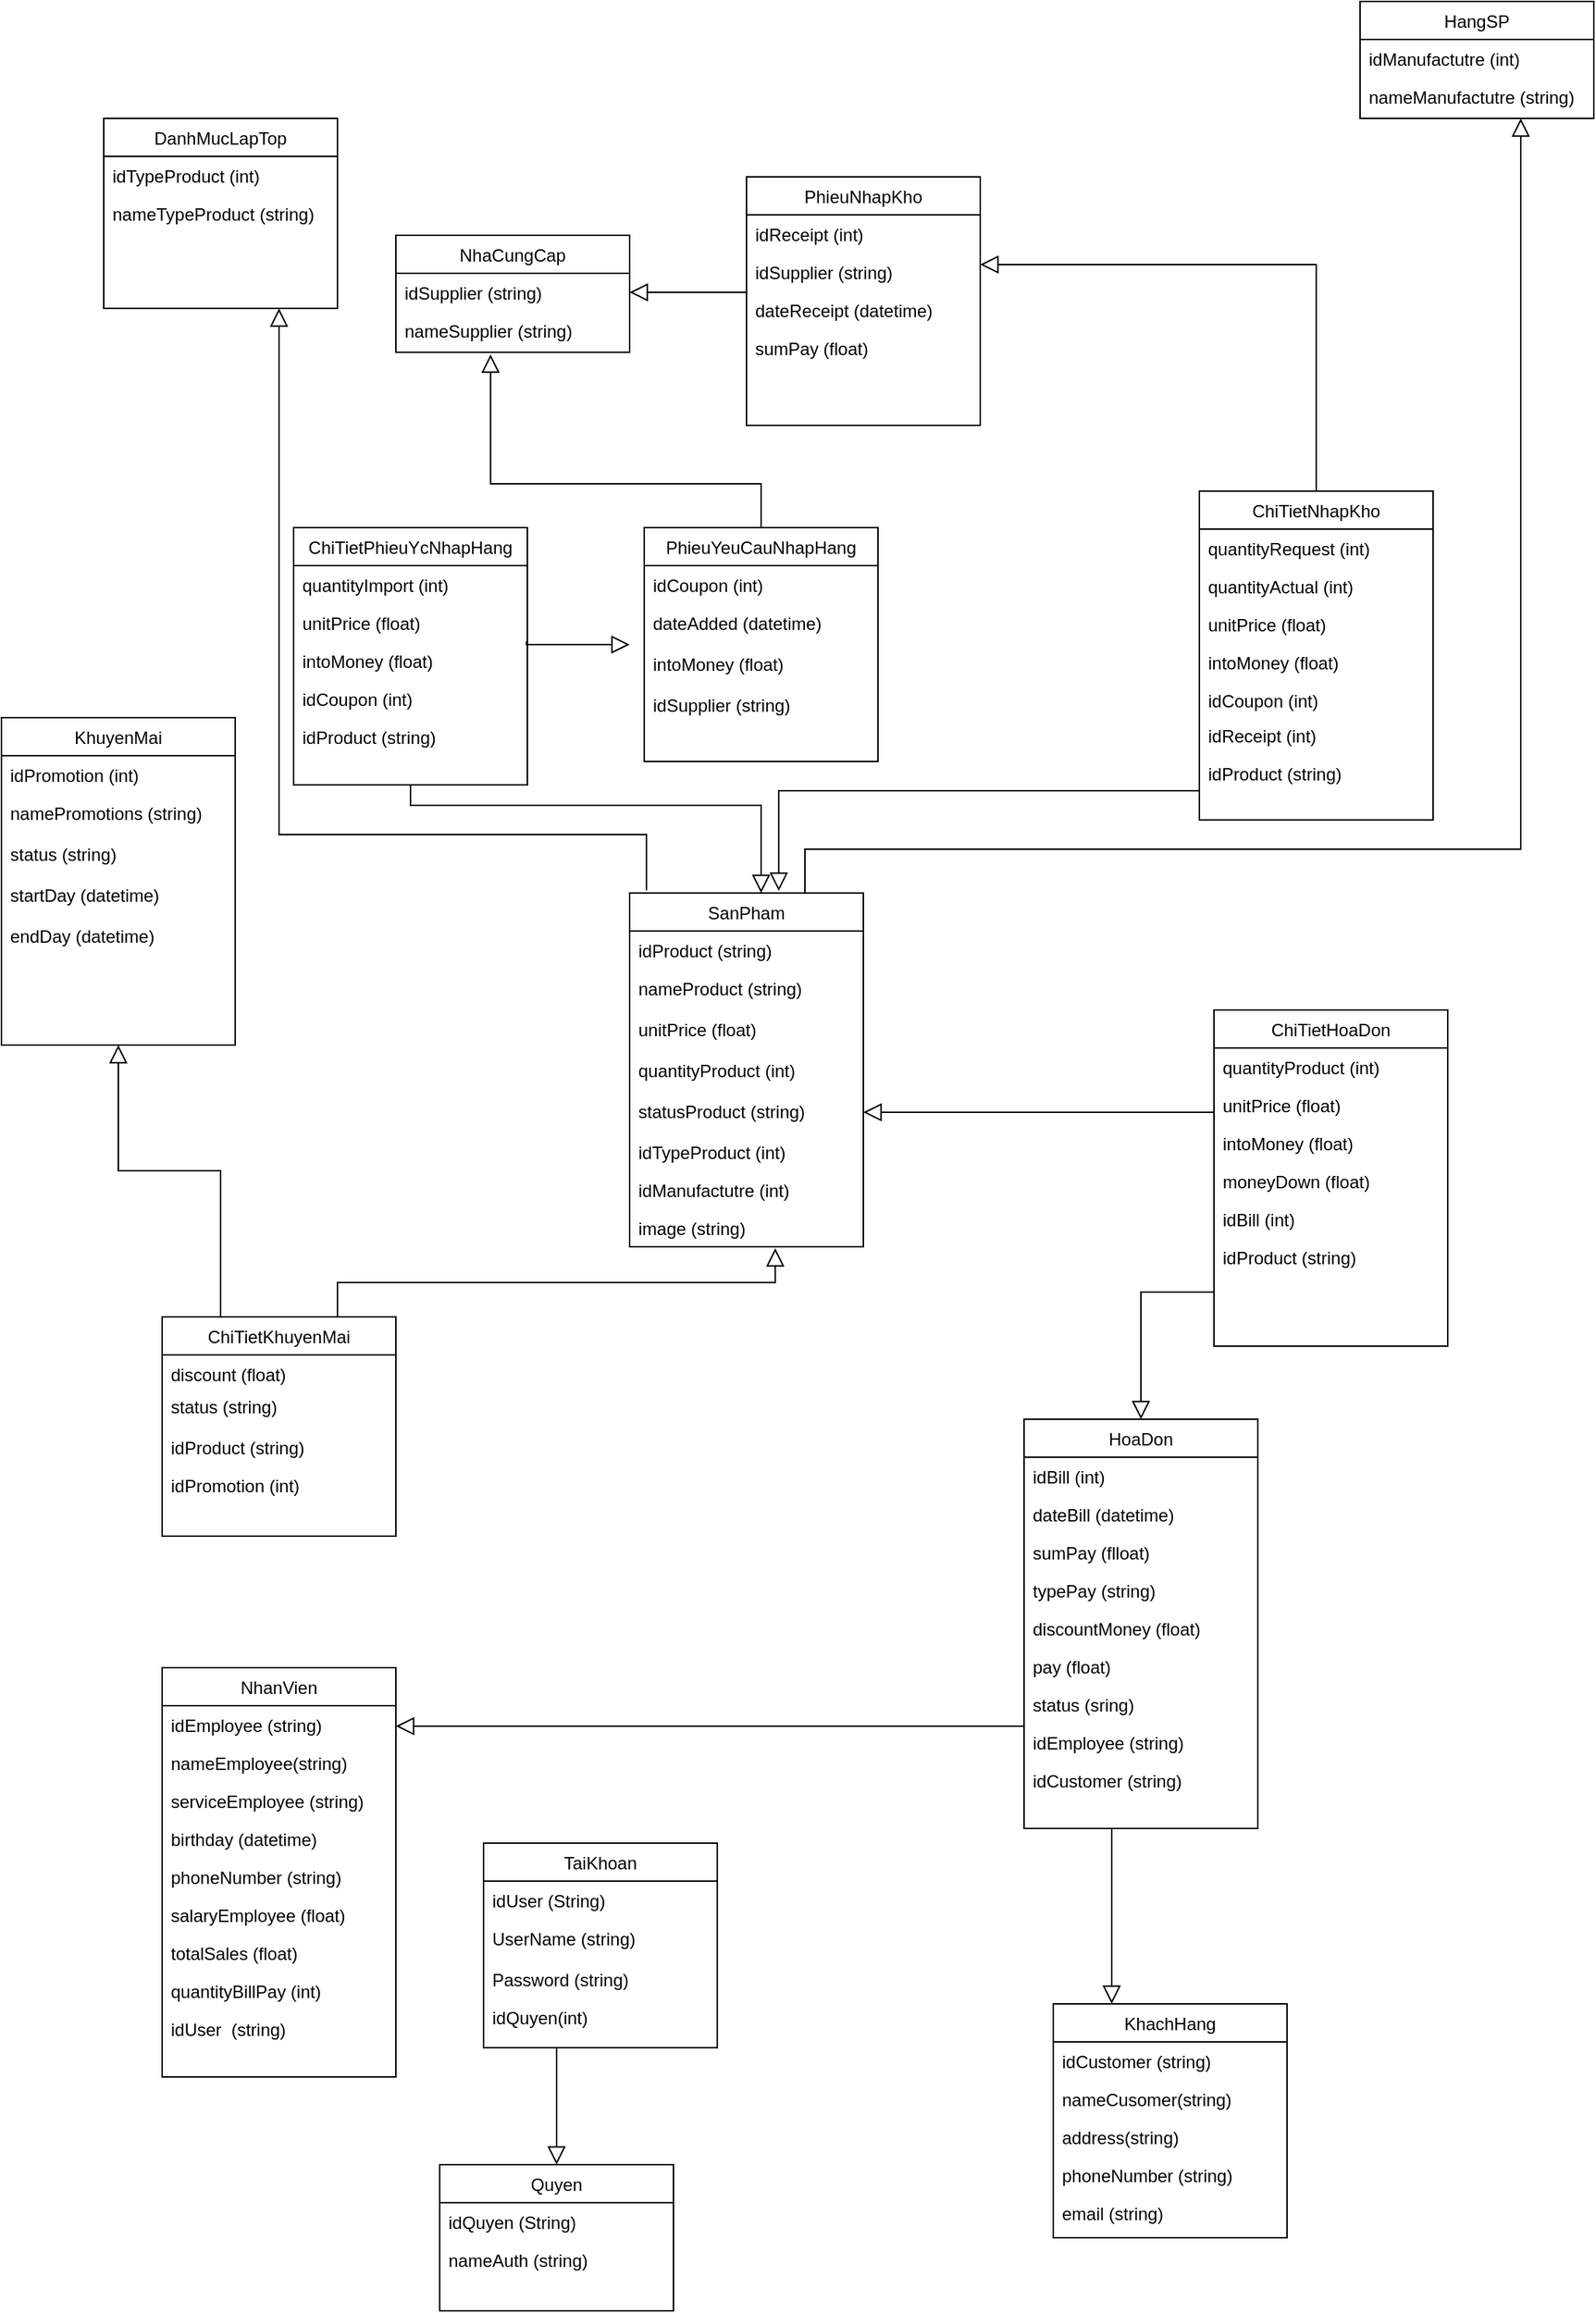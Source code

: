 <mxfile version="20.3.0" type="device"><diagram id="C5RBs43oDa-KdzZeNtuy" name="Page-1"><mxGraphModel dx="3358" dy="919" grid="1" gridSize="10" guides="1" tooltips="1" connect="1" arrows="1" fold="1" page="1" pageScale="1" pageWidth="827" pageHeight="1169" math="0" shadow="0"><root><mxCell id="WIyWlLk6GJQsqaUBKTNV-0"/><mxCell id="WIyWlLk6GJQsqaUBKTNV-1" parent="WIyWlLk6GJQsqaUBKTNV-0"/><mxCell id="zkfFHV4jXpPFQw0GAbJ--6" value="SanPham" style="swimlane;fontStyle=0;align=center;verticalAlign=top;childLayout=stackLayout;horizontal=1;startSize=26;horizontalStack=0;resizeParent=1;resizeLast=0;collapsible=1;marginBottom=0;rounded=0;shadow=0;strokeWidth=1;fillColor=default;gradientColor=none;" parent="WIyWlLk6GJQsqaUBKTNV-1" vertex="1"><mxGeometry x="-610" y="670" width="160" height="242" as="geometry"><mxRectangle x="130" y="380" width="160" height="26" as="alternateBounds"/></mxGeometry></mxCell><mxCell id="zkfFHV4jXpPFQw0GAbJ--7" value="idProduct (string)" style="text;align=left;verticalAlign=top;spacingLeft=4;spacingRight=4;overflow=hidden;rotatable=0;points=[[0,0.5],[1,0.5]];portConstraint=eastwest;" parent="zkfFHV4jXpPFQw0GAbJ--6" vertex="1"><mxGeometry y="26" width="160" height="26" as="geometry"/></mxCell><mxCell id="vkWS7IlajrXsJ3SvAmVi-25" value="nameProduct (string)" style="text;align=left;verticalAlign=top;spacingLeft=4;spacingRight=4;overflow=hidden;rotatable=0;points=[[0,0.5],[1,0.5]];portConstraint=eastwest;rounded=0;shadow=0;html=0;" parent="zkfFHV4jXpPFQw0GAbJ--6" vertex="1"><mxGeometry y="52" width="160" height="28" as="geometry"/></mxCell><mxCell id="vkWS7IlajrXsJ3SvAmVi-24" value="unitPrice (float)" style="text;align=left;verticalAlign=top;spacingLeft=4;spacingRight=4;overflow=hidden;rotatable=0;points=[[0,0.5],[1,0.5]];portConstraint=eastwest;rounded=0;shadow=0;html=0;" parent="zkfFHV4jXpPFQw0GAbJ--6" vertex="1"><mxGeometry y="80" width="160" height="28" as="geometry"/></mxCell><mxCell id="vkWS7IlajrXsJ3SvAmVi-23" value="quantityProduct (int)" style="text;align=left;verticalAlign=top;spacingLeft=4;spacingRight=4;overflow=hidden;rotatable=0;points=[[0,0.5],[1,0.5]];portConstraint=eastwest;rounded=0;shadow=0;html=0;" parent="zkfFHV4jXpPFQw0GAbJ--6" vertex="1"><mxGeometry y="108" width="160" height="28" as="geometry"/></mxCell><mxCell id="zkfFHV4jXpPFQw0GAbJ--8" value="statusProduct (string)" style="text;align=left;verticalAlign=top;spacingLeft=4;spacingRight=4;overflow=hidden;rotatable=0;points=[[0,0.5],[1,0.5]];portConstraint=eastwest;rounded=0;shadow=0;html=0;" parent="zkfFHV4jXpPFQw0GAbJ--6" vertex="1"><mxGeometry y="136" width="160" height="28" as="geometry"/></mxCell><mxCell id="zkfFHV4jXpPFQw0GAbJ--10" value="idTypeProduct (int)" style="text;align=left;verticalAlign=top;spacingLeft=4;spacingRight=4;overflow=hidden;rotatable=0;points=[[0,0.5],[1,0.5]];portConstraint=eastwest;fontStyle=0;strokeColor=none;" parent="zkfFHV4jXpPFQw0GAbJ--6" vertex="1"><mxGeometry y="164" width="160" height="26" as="geometry"/></mxCell><mxCell id="8kCmMWMimNeXTi2cJL3r-1" value="idManufactutre (int)" style="text;align=left;verticalAlign=top;spacingLeft=4;spacingRight=4;overflow=hidden;rotatable=0;points=[[0,0.5],[1,0.5]];portConstraint=eastwest;fontStyle=0;strokeColor=none;labelBackgroundColor=none;" parent="zkfFHV4jXpPFQw0GAbJ--6" vertex="1"><mxGeometry y="190" width="160" height="26" as="geometry"/></mxCell><mxCell id="sCvhEAQGCelgddxbtQT1-2" value="image (string)" style="text;align=left;verticalAlign=top;spacingLeft=4;spacingRight=4;overflow=hidden;rotatable=0;points=[[0,0.5],[1,0.5]];portConstraint=eastwest;fontStyle=0;strokeColor=none;labelBackgroundColor=none;" parent="zkfFHV4jXpPFQw0GAbJ--6" vertex="1"><mxGeometry y="216" width="160" height="26" as="geometry"/></mxCell><mxCell id="vkWS7IlajrXsJ3SvAmVi-14" value="ChiTietHoaDon" style="swimlane;fontStyle=0;align=center;verticalAlign=top;childLayout=stackLayout;horizontal=1;startSize=26;horizontalStack=0;resizeParent=1;resizeLast=0;collapsible=1;marginBottom=0;rounded=0;shadow=0;strokeWidth=1;fillColor=default;gradientColor=none;" parent="WIyWlLk6GJQsqaUBKTNV-1" vertex="1"><mxGeometry x="-210" y="750" width="160" height="230" as="geometry"><mxRectangle x="130" y="380" width="160" height="26" as="alternateBounds"/></mxGeometry></mxCell><mxCell id="vkWS7IlajrXsJ3SvAmVi-21" value="quantityProduct (int)" style="text;align=left;verticalAlign=top;spacingLeft=4;spacingRight=4;overflow=hidden;rotatable=0;points=[[0,0.5],[1,0.5]];portConstraint=eastwest;labelBackgroundColor=none;" parent="vkWS7IlajrXsJ3SvAmVi-14" vertex="1"><mxGeometry y="26" width="160" height="26" as="geometry"/></mxCell><mxCell id="vkWS7IlajrXsJ3SvAmVi-22" value="unitPrice (float)" style="text;align=left;verticalAlign=top;spacingLeft=4;spacingRight=4;overflow=hidden;rotatable=0;points=[[0,0.5],[1,0.5]];portConstraint=eastwest;" parent="vkWS7IlajrXsJ3SvAmVi-14" vertex="1"><mxGeometry y="52" width="160" height="26" as="geometry"/></mxCell><mxCell id="vkWS7IlajrXsJ3SvAmVi-20" value="intoMoney (float)" style="text;align=left;verticalAlign=top;spacingLeft=4;spacingRight=4;overflow=hidden;rotatable=0;points=[[0,0.5],[1,0.5]];portConstraint=eastwest;" parent="vkWS7IlajrXsJ3SvAmVi-14" vertex="1"><mxGeometry y="78" width="160" height="26" as="geometry"/></mxCell><mxCell id="vkWS7IlajrXsJ3SvAmVi-15" value="moneyDown (float)" style="text;align=left;verticalAlign=top;spacingLeft=4;spacingRight=4;overflow=hidden;rotatable=0;points=[[0,0.5],[1,0.5]];portConstraint=eastwest;" parent="vkWS7IlajrXsJ3SvAmVi-14" vertex="1"><mxGeometry y="104" width="160" height="26" as="geometry"/></mxCell><mxCell id="vkWS7IlajrXsJ3SvAmVi-18" value="idBill (int)" style="text;align=left;verticalAlign=top;spacingLeft=4;spacingRight=4;overflow=hidden;rotatable=0;points=[[0,0.5],[1,0.5]];portConstraint=eastwest;fontStyle=0" parent="vkWS7IlajrXsJ3SvAmVi-14" vertex="1"><mxGeometry y="130" width="160" height="26" as="geometry"/></mxCell><mxCell id="vkWS7IlajrXsJ3SvAmVi-50" value="idProduct (string)" style="text;align=left;verticalAlign=top;spacingLeft=4;spacingRight=4;overflow=hidden;rotatable=0;points=[[0,0.5],[1,0.5]];portConstraint=eastwest;" parent="vkWS7IlajrXsJ3SvAmVi-14" vertex="1"><mxGeometry y="156" width="160" height="26" as="geometry"/></mxCell><mxCell id="vkWS7IlajrXsJ3SvAmVi-26" value="DanhMucLapTop" style="swimlane;fontStyle=0;align=center;verticalAlign=top;childLayout=stackLayout;horizontal=1;startSize=26;horizontalStack=0;resizeParent=1;resizeLast=0;collapsible=1;marginBottom=0;rounded=0;shadow=0;strokeWidth=1;fillColor=default;gradientColor=none;" parent="WIyWlLk6GJQsqaUBKTNV-1" vertex="1"><mxGeometry x="-970" y="140" width="160" height="130" as="geometry"><mxRectangle x="130" y="380" width="160" height="26" as="alternateBounds"/></mxGeometry></mxCell><mxCell id="vkWS7IlajrXsJ3SvAmVi-27" value="idTypeProduct (int)" style="text;align=left;verticalAlign=top;spacingLeft=4;spacingRight=4;overflow=hidden;rotatable=0;points=[[0,0.5],[1,0.5]];portConstraint=eastwest;" parent="vkWS7IlajrXsJ3SvAmVi-26" vertex="1"><mxGeometry y="26" width="160" height="26" as="geometry"/></mxCell><mxCell id="vkWS7IlajrXsJ3SvAmVi-28" value="nameTypeProduct (string)" style="text;align=left;verticalAlign=top;spacingLeft=4;spacingRight=4;overflow=hidden;rotatable=0;points=[[0,0.5],[1,0.5]];portConstraint=eastwest;rounded=0;shadow=0;html=0;" parent="vkWS7IlajrXsJ3SvAmVi-26" vertex="1"><mxGeometry y="52" width="160" height="28" as="geometry"/></mxCell><mxCell id="vkWS7IlajrXsJ3SvAmVi-37" value="" style="endArrow=block;endSize=10;endFill=0;shadow=0;strokeWidth=1;rounded=0;edgeStyle=elbowEdgeStyle;elbow=vertical;exitX=0.072;exitY=-0.008;exitDx=0;exitDy=0;entryX=0.75;entryY=1;entryDx=0;entryDy=0;exitPerimeter=0;" parent="WIyWlLk6GJQsqaUBKTNV-1" source="zkfFHV4jXpPFQw0GAbJ--6" target="vkWS7IlajrXsJ3SvAmVi-26" edge="1"><mxGeometry width="160" relative="1" as="geometry"><mxPoint x="300" y="595" as="sourcePoint"/><mxPoint x="150" y="700" as="targetPoint"/><Array as="points"><mxPoint x="-600" y="630"/><mxPoint x="-670" y="620"/><mxPoint x="-130" y="540"/><mxPoint x="10" y="540"/><mxPoint x="160" y="660"/><mxPoint x="80" y="660"/><mxPoint x="90" y="720"/></Array></mxGeometry></mxCell><mxCell id="vkWS7IlajrXsJ3SvAmVi-55" value="HoaDon" style="swimlane;fontStyle=0;align=center;verticalAlign=top;childLayout=stackLayout;horizontal=1;startSize=26;horizontalStack=0;resizeParent=1;resizeLast=0;collapsible=1;marginBottom=0;rounded=0;shadow=0;strokeWidth=1;fillColor=default;gradientColor=none;" parent="WIyWlLk6GJQsqaUBKTNV-1" vertex="1"><mxGeometry x="-340" y="1030" width="160" height="280" as="geometry"><mxRectangle x="130" y="380" width="160" height="26" as="alternateBounds"/></mxGeometry></mxCell><mxCell id="vkWS7IlajrXsJ3SvAmVi-56" value="idBill (int)" style="text;align=left;verticalAlign=top;spacingLeft=4;spacingRight=4;overflow=hidden;rotatable=0;points=[[0,0.5],[1,0.5]];portConstraint=eastwest;" parent="vkWS7IlajrXsJ3SvAmVi-55" vertex="1"><mxGeometry y="26" width="160" height="26" as="geometry"/></mxCell><mxCell id="vkWS7IlajrXsJ3SvAmVi-57" value="dateBill (datetime)" style="text;align=left;verticalAlign=top;spacingLeft=4;spacingRight=4;overflow=hidden;rotatable=0;points=[[0,0.5],[1,0.5]];portConstraint=eastwest;" parent="vkWS7IlajrXsJ3SvAmVi-55" vertex="1"><mxGeometry y="52" width="160" height="26" as="geometry"/></mxCell><mxCell id="vkWS7IlajrXsJ3SvAmVi-58" value="sumPay (flloat)" style="text;align=left;verticalAlign=top;spacingLeft=4;spacingRight=4;overflow=hidden;rotatable=0;points=[[0,0.5],[1,0.5]];portConstraint=eastwest;" parent="vkWS7IlajrXsJ3SvAmVi-55" vertex="1"><mxGeometry y="78" width="160" height="26" as="geometry"/></mxCell><mxCell id="vkWS7IlajrXsJ3SvAmVi-65" value="typePay (string)" style="text;align=left;verticalAlign=top;spacingLeft=4;spacingRight=4;overflow=hidden;rotatable=0;points=[[0,0.5],[1,0.5]];portConstraint=eastwest;" parent="vkWS7IlajrXsJ3SvAmVi-55" vertex="1"><mxGeometry y="104" width="160" height="26" as="geometry"/></mxCell><mxCell id="vkWS7IlajrXsJ3SvAmVi-64" value="discountMoney (float)" style="text;align=left;verticalAlign=top;spacingLeft=4;spacingRight=4;overflow=hidden;rotatable=0;points=[[0,0.5],[1,0.5]];portConstraint=eastwest;" parent="vkWS7IlajrXsJ3SvAmVi-55" vertex="1"><mxGeometry y="130" width="160" height="26" as="geometry"/></mxCell><mxCell id="vkWS7IlajrXsJ3SvAmVi-66" value="pay (float)&#10;" style="text;align=left;verticalAlign=top;spacingLeft=4;spacingRight=4;overflow=hidden;rotatable=0;points=[[0,0.5],[1,0.5]];portConstraint=eastwest;" parent="vkWS7IlajrXsJ3SvAmVi-55" vertex="1"><mxGeometry y="156" width="160" height="26" as="geometry"/></mxCell><mxCell id="vkWS7IlajrXsJ3SvAmVi-59" value="status (sring)" style="text;align=left;verticalAlign=top;spacingLeft=4;spacingRight=4;overflow=hidden;rotatable=0;points=[[0,0.5],[1,0.5]];portConstraint=eastwest;" parent="vkWS7IlajrXsJ3SvAmVi-55" vertex="1"><mxGeometry y="182" width="160" height="26" as="geometry"/></mxCell><mxCell id="vkWS7IlajrXsJ3SvAmVi-61" value="idEmployee (string)" style="text;align=left;verticalAlign=top;spacingLeft=4;spacingRight=4;overflow=hidden;rotatable=0;points=[[0,0.5],[1,0.5]];portConstraint=eastwest;fontStyle=0" parent="vkWS7IlajrXsJ3SvAmVi-55" vertex="1"><mxGeometry y="208" width="160" height="26" as="geometry"/></mxCell><mxCell id="vkWS7IlajrXsJ3SvAmVi-62" value="idCustomer (string)" style="text;align=left;verticalAlign=top;spacingLeft=4;spacingRight=4;overflow=hidden;rotatable=0;points=[[0,0.5],[1,0.5]];portConstraint=eastwest;" parent="vkWS7IlajrXsJ3SvAmVi-55" vertex="1"><mxGeometry y="234" width="160" height="26" as="geometry"/></mxCell><mxCell id="vkWS7IlajrXsJ3SvAmVi-69" value="KhachHang" style="swimlane;fontStyle=0;align=center;verticalAlign=top;childLayout=stackLayout;horizontal=1;startSize=26;horizontalStack=0;resizeParent=1;resizeLast=0;collapsible=1;marginBottom=0;rounded=0;shadow=0;strokeWidth=1;fillColor=default;gradientColor=none;" parent="WIyWlLk6GJQsqaUBKTNV-1" vertex="1"><mxGeometry x="-320" y="1430" width="160" height="160" as="geometry"><mxRectangle x="130" y="380" width="160" height="26" as="alternateBounds"/></mxGeometry></mxCell><mxCell id="vkWS7IlajrXsJ3SvAmVi-70" value="idCustomer (string)" style="text;align=left;verticalAlign=top;spacingLeft=4;spacingRight=4;overflow=hidden;rotatable=0;points=[[0,0.5],[1,0.5]];portConstraint=eastwest;" parent="vkWS7IlajrXsJ3SvAmVi-69" vertex="1"><mxGeometry y="26" width="160" height="26" as="geometry"/></mxCell><mxCell id="vkWS7IlajrXsJ3SvAmVi-71" value="nameCusomer(string)" style="text;align=left;verticalAlign=top;spacingLeft=4;spacingRight=4;overflow=hidden;rotatable=0;points=[[0,0.5],[1,0.5]];portConstraint=eastwest;" parent="vkWS7IlajrXsJ3SvAmVi-69" vertex="1"><mxGeometry y="52" width="160" height="26" as="geometry"/></mxCell><mxCell id="vkWS7IlajrXsJ3SvAmVi-72" value="address(string)" style="text;align=left;verticalAlign=top;spacingLeft=4;spacingRight=4;overflow=hidden;rotatable=0;points=[[0,0.5],[1,0.5]];portConstraint=eastwest;" parent="vkWS7IlajrXsJ3SvAmVi-69" vertex="1"><mxGeometry y="78" width="160" height="26" as="geometry"/></mxCell><mxCell id="vkWS7IlajrXsJ3SvAmVi-73" value="phoneNumber (string)" style="text;align=left;verticalAlign=top;spacingLeft=4;spacingRight=4;overflow=hidden;rotatable=0;points=[[0,0.5],[1,0.5]];portConstraint=eastwest;" parent="vkWS7IlajrXsJ3SvAmVi-69" vertex="1"><mxGeometry y="104" width="160" height="26" as="geometry"/></mxCell><mxCell id="vkWS7IlajrXsJ3SvAmVi-74" value="email (string)" style="text;align=left;verticalAlign=top;spacingLeft=4;spacingRight=4;overflow=hidden;rotatable=0;points=[[0,0.5],[1,0.5]];portConstraint=eastwest;" parent="vkWS7IlajrXsJ3SvAmVi-69" vertex="1"><mxGeometry y="130" width="160" height="26" as="geometry"/></mxCell><mxCell id="vkWS7IlajrXsJ3SvAmVi-80" value="" style="endArrow=block;endSize=10;endFill=0;shadow=0;strokeWidth=1;rounded=0;edgeStyle=elbowEdgeStyle;elbow=vertical;exitX=0.75;exitY=1;exitDx=0;exitDy=0;entryX=0.25;entryY=0;entryDx=0;entryDy=0;" parent="WIyWlLk6GJQsqaUBKTNV-1" source="vkWS7IlajrXsJ3SvAmVi-55" target="vkWS7IlajrXsJ3SvAmVi-69" edge="1"><mxGeometry width="160" relative="1" as="geometry"><mxPoint x="-680" y="691.667" as="sourcePoint"/><mxPoint x="110" y="1040" as="targetPoint"/><Array as="points"><mxPoint x="-280" y="1310"/><mxPoint x="360" y="1115"/></Array></mxGeometry></mxCell><mxCell id="vkWS7IlajrXsJ3SvAmVi-81" value="NhanVien" style="swimlane;fontStyle=0;align=center;verticalAlign=top;childLayout=stackLayout;horizontal=1;startSize=26;horizontalStack=0;resizeParent=1;resizeLast=0;collapsible=1;marginBottom=0;rounded=0;shadow=0;strokeWidth=1;fillColor=default;gradientColor=none;" parent="WIyWlLk6GJQsqaUBKTNV-1" vertex="1"><mxGeometry x="-930" y="1200" width="160" height="280" as="geometry"><mxRectangle x="130" y="380" width="160" height="26" as="alternateBounds"/></mxGeometry></mxCell><mxCell id="vkWS7IlajrXsJ3SvAmVi-82" value="idEmployee (string)" style="text;align=left;verticalAlign=top;spacingLeft=4;spacingRight=4;overflow=hidden;rotatable=0;points=[[0,0.5],[1,0.5]];portConstraint=eastwest;" parent="vkWS7IlajrXsJ3SvAmVi-81" vertex="1"><mxGeometry y="26" width="160" height="26" as="geometry"/></mxCell><mxCell id="vkWS7IlajrXsJ3SvAmVi-83" value="nameEmployee(string)" style="text;align=left;verticalAlign=top;spacingLeft=4;spacingRight=4;overflow=hidden;rotatable=0;points=[[0,0.5],[1,0.5]];portConstraint=eastwest;" parent="vkWS7IlajrXsJ3SvAmVi-81" vertex="1"><mxGeometry y="52" width="160" height="26" as="geometry"/></mxCell><mxCell id="vkWS7IlajrXsJ3SvAmVi-84" value="serviceEmployee (string)" style="text;align=left;verticalAlign=top;spacingLeft=4;spacingRight=4;overflow=hidden;rotatable=0;points=[[0,0.5],[1,0.5]];portConstraint=eastwest;" parent="vkWS7IlajrXsJ3SvAmVi-81" vertex="1"><mxGeometry y="78" width="160" height="26" as="geometry"/></mxCell><mxCell id="vkWS7IlajrXsJ3SvAmVi-85" value="birthday (datetime)" style="text;align=left;verticalAlign=top;spacingLeft=4;spacingRight=4;overflow=hidden;rotatable=0;points=[[0,0.5],[1,0.5]];portConstraint=eastwest;" parent="vkWS7IlajrXsJ3SvAmVi-81" vertex="1"><mxGeometry y="104" width="160" height="26" as="geometry"/></mxCell><mxCell id="vkWS7IlajrXsJ3SvAmVi-90" value="phoneNumber (string)" style="text;align=left;verticalAlign=top;spacingLeft=4;spacingRight=4;overflow=hidden;rotatable=0;points=[[0,0.5],[1,0.5]];portConstraint=eastwest;" parent="vkWS7IlajrXsJ3SvAmVi-81" vertex="1"><mxGeometry y="130" width="160" height="26" as="geometry"/></mxCell><mxCell id="vkWS7IlajrXsJ3SvAmVi-86" value="salaryEmployee (float) " style="text;align=left;verticalAlign=top;spacingLeft=4;spacingRight=4;overflow=hidden;rotatable=0;points=[[0,0.5],[1,0.5]];portConstraint=eastwest;" parent="vkWS7IlajrXsJ3SvAmVi-81" vertex="1"><mxGeometry y="156" width="160" height="26" as="geometry"/></mxCell><mxCell id="vkWS7IlajrXsJ3SvAmVi-92" value="totalSales (float)" style="text;align=left;verticalAlign=top;spacingLeft=4;spacingRight=4;overflow=hidden;rotatable=0;points=[[0,0.5],[1,0.5]];portConstraint=eastwest;" parent="vkWS7IlajrXsJ3SvAmVi-81" vertex="1"><mxGeometry y="182" width="160" height="26" as="geometry"/></mxCell><mxCell id="vkWS7IlajrXsJ3SvAmVi-91" value="quantityBillPay (int)" style="text;align=left;verticalAlign=top;spacingLeft=4;spacingRight=4;overflow=hidden;rotatable=0;points=[[0,0.5],[1,0.5]];portConstraint=eastwest;" parent="vkWS7IlajrXsJ3SvAmVi-81" vertex="1"><mxGeometry y="208" width="160" height="26" as="geometry"/></mxCell><mxCell id="vkWS7IlajrXsJ3SvAmVi-89" value="idUser  (string)" style="text;align=left;verticalAlign=top;spacingLeft=4;spacingRight=4;overflow=hidden;rotatable=0;points=[[0,0.5],[1,0.5]];portConstraint=eastwest;" parent="vkWS7IlajrXsJ3SvAmVi-81" vertex="1"><mxGeometry y="234" width="160" height="26" as="geometry"/></mxCell><mxCell id="vkWS7IlajrXsJ3SvAmVi-94" value="" style="endArrow=block;endSize=10;endFill=0;shadow=0;strokeWidth=1;rounded=0;edgeStyle=elbowEdgeStyle;elbow=vertical;exitX=0;exitY=0.5;exitDx=0;exitDy=0;" parent="WIyWlLk6GJQsqaUBKTNV-1" source="vkWS7IlajrXsJ3SvAmVi-59" edge="1"><mxGeometry width="160" relative="1" as="geometry"><mxPoint x="470" y="970" as="sourcePoint"/><mxPoint x="-770" y="1240" as="targetPoint"/><Array as="points"><mxPoint x="-550" y="1240"/><mxPoint x="-240" y="1290"/><mxPoint x="-160" y="1175"/><mxPoint x="-230" y="1020"/></Array></mxGeometry></mxCell><mxCell id="vkWS7IlajrXsJ3SvAmVi-97" value="TaiKhoan" style="swimlane;fontStyle=0;align=center;verticalAlign=top;childLayout=stackLayout;horizontal=1;startSize=26;horizontalStack=0;resizeParent=1;resizeLast=0;collapsible=1;marginBottom=0;rounded=0;shadow=0;strokeWidth=1;fillColor=default;gradientColor=none;" parent="WIyWlLk6GJQsqaUBKTNV-1" vertex="1"><mxGeometry x="-710" y="1320" width="160" height="140" as="geometry"><mxRectangle x="130" y="380" width="160" height="26" as="alternateBounds"/></mxGeometry></mxCell><mxCell id="vkWS7IlajrXsJ3SvAmVi-98" value="idUser (String)" style="text;align=left;verticalAlign=top;spacingLeft=4;spacingRight=4;overflow=hidden;rotatable=0;points=[[0,0.5],[1,0.5]];portConstraint=eastwest;" parent="vkWS7IlajrXsJ3SvAmVi-97" vertex="1"><mxGeometry y="26" width="160" height="26" as="geometry"/></mxCell><mxCell id="vkWS7IlajrXsJ3SvAmVi-99" value="UserName (string)" style="text;align=left;verticalAlign=top;spacingLeft=4;spacingRight=4;overflow=hidden;rotatable=0;points=[[0,0.5],[1,0.5]];portConstraint=eastwest;" parent="vkWS7IlajrXsJ3SvAmVi-97" vertex="1"><mxGeometry y="52" width="160" height="28" as="geometry"/></mxCell><mxCell id="vkWS7IlajrXsJ3SvAmVi-100" value="Password (string)" style="text;align=left;verticalAlign=top;spacingLeft=4;spacingRight=4;overflow=hidden;rotatable=0;points=[[0,0.5],[1,0.5]];portConstraint=eastwest;" parent="vkWS7IlajrXsJ3SvAmVi-97" vertex="1"><mxGeometry y="80" width="160" height="26" as="geometry"/></mxCell><mxCell id="vkWS7IlajrXsJ3SvAmVi-106" value="idQuyen(int)" style="text;align=left;verticalAlign=top;spacingLeft=4;spacingRight=4;overflow=hidden;rotatable=0;points=[[0,0.5],[1,0.5]];portConstraint=eastwest;fontStyle=0" parent="vkWS7IlajrXsJ3SvAmVi-97" vertex="1"><mxGeometry y="106" width="160" height="26" as="geometry"/></mxCell><mxCell id="vkWS7IlajrXsJ3SvAmVi-110" value="Quyen" style="swimlane;fontStyle=0;align=center;verticalAlign=top;childLayout=stackLayout;horizontal=1;startSize=26;horizontalStack=0;resizeParent=1;resizeLast=0;collapsible=1;marginBottom=0;rounded=0;shadow=0;strokeWidth=1;fillColor=default;gradientColor=none;" parent="WIyWlLk6GJQsqaUBKTNV-1" vertex="1"><mxGeometry x="-740" y="1540" width="160" height="100" as="geometry"><mxRectangle x="130" y="380" width="160" height="26" as="alternateBounds"/></mxGeometry></mxCell><mxCell id="vkWS7IlajrXsJ3SvAmVi-111" value="idQuyen (String)" style="text;align=left;verticalAlign=top;spacingLeft=4;spacingRight=4;overflow=hidden;rotatable=0;points=[[0,0.5],[1,0.5]];portConstraint=eastwest;" parent="vkWS7IlajrXsJ3SvAmVi-110" vertex="1"><mxGeometry y="26" width="160" height="26" as="geometry"/></mxCell><mxCell id="vkWS7IlajrXsJ3SvAmVi-112" value="nameAuth (string)" style="text;align=left;verticalAlign=top;spacingLeft=4;spacingRight=4;overflow=hidden;rotatable=0;points=[[0,0.5],[1,0.5]];portConstraint=eastwest;" parent="vkWS7IlajrXsJ3SvAmVi-110" vertex="1"><mxGeometry y="52" width="160" height="28" as="geometry"/></mxCell><mxCell id="vkWS7IlajrXsJ3SvAmVi-116" value="" style="endArrow=block;endSize=10;endFill=0;shadow=0;strokeWidth=1;rounded=0;edgeStyle=elbowEdgeStyle;elbow=vertical;entryX=0.5;entryY=0;entryDx=0;entryDy=0;" parent="WIyWlLk6GJQsqaUBKTNV-1" target="vkWS7IlajrXsJ3SvAmVi-110" edge="1"><mxGeometry width="160" relative="1" as="geometry"><mxPoint x="-614" y="1460" as="sourcePoint"/><mxPoint x="-310" y="1540" as="targetPoint"/><Array as="points"><mxPoint x="-690" y="1460"/><mxPoint y="1401"/><mxPoint x="-210" y="1040"/></Array></mxGeometry></mxCell><mxCell id="vkWS7IlajrXsJ3SvAmVi-122" value="ChiTietKhuyenMai" style="swimlane;fontStyle=0;align=center;verticalAlign=top;childLayout=stackLayout;horizontal=1;startSize=26;horizontalStack=0;resizeParent=1;resizeLast=0;collapsible=1;marginBottom=0;rounded=0;shadow=0;strokeWidth=1;fillColor=default;gradientColor=none;" parent="WIyWlLk6GJQsqaUBKTNV-1" vertex="1"><mxGeometry x="-930" y="960" width="160" height="150" as="geometry"><mxRectangle x="130" y="380" width="160" height="26" as="alternateBounds"/></mxGeometry></mxCell><mxCell id="vkWS7IlajrXsJ3SvAmVi-123" value="discount (float)" style="text;align=left;verticalAlign=top;spacingLeft=4;spacingRight=4;overflow=hidden;rotatable=0;points=[[0,0.5],[1,0.5]];portConstraint=eastwest;" parent="vkWS7IlajrXsJ3SvAmVi-122" vertex="1"><mxGeometry y="26" width="160" height="22" as="geometry"/></mxCell><mxCell id="vkWS7IlajrXsJ3SvAmVi-124" value="status (string)" style="text;align=left;verticalAlign=top;spacingLeft=4;spacingRight=4;overflow=hidden;rotatable=0;points=[[0,0.5],[1,0.5]];portConstraint=eastwest;rounded=0;shadow=0;html=0;" parent="vkWS7IlajrXsJ3SvAmVi-122" vertex="1"><mxGeometry y="48" width="160" height="28" as="geometry"/></mxCell><mxCell id="vkWS7IlajrXsJ3SvAmVi-129" value="idProduct (string)" style="text;align=left;verticalAlign=top;spacingLeft=4;spacingRight=4;overflow=hidden;rotatable=0;points=[[0,0.5],[1,0.5]];portConstraint=eastwest;fontStyle=0;strokeColor=none;" parent="vkWS7IlajrXsJ3SvAmVi-122" vertex="1"><mxGeometry y="76" width="160" height="26" as="geometry"/></mxCell><mxCell id="vkWS7IlajrXsJ3SvAmVi-130" value="idPromotion (int)" style="text;align=left;verticalAlign=top;spacingLeft=4;spacingRight=4;overflow=hidden;rotatable=0;points=[[0,0.5],[1,0.5]];portConstraint=eastwest;" parent="vkWS7IlajrXsJ3SvAmVi-122" vertex="1"><mxGeometry y="102" width="160" height="26" as="geometry"/></mxCell><mxCell id="vkWS7IlajrXsJ3SvAmVi-133" value="KhuyenMai" style="swimlane;fontStyle=0;align=center;verticalAlign=top;childLayout=stackLayout;horizontal=1;startSize=26;horizontalStack=0;resizeParent=1;resizeLast=0;collapsible=1;marginBottom=0;rounded=0;shadow=0;strokeWidth=1;fillColor=default;gradientColor=none;" parent="WIyWlLk6GJQsqaUBKTNV-1" vertex="1"><mxGeometry x="-1040" y="550" width="160" height="224" as="geometry"><mxRectangle x="130" y="380" width="160" height="26" as="alternateBounds"/></mxGeometry></mxCell><mxCell id="vkWS7IlajrXsJ3SvAmVi-134" value="idPromotion (int)" style="text;align=left;verticalAlign=top;spacingLeft=4;spacingRight=4;overflow=hidden;rotatable=0;points=[[0,0.5],[1,0.5]];portConstraint=eastwest;" parent="vkWS7IlajrXsJ3SvAmVi-133" vertex="1"><mxGeometry y="26" width="160" height="26" as="geometry"/></mxCell><mxCell id="vkWS7IlajrXsJ3SvAmVi-135" value="namePromotions (string)" style="text;align=left;verticalAlign=top;spacingLeft=4;spacingRight=4;overflow=hidden;rotatable=0;points=[[0,0.5],[1,0.5]];portConstraint=eastwest;rounded=0;shadow=0;html=0;" parent="vkWS7IlajrXsJ3SvAmVi-133" vertex="1"><mxGeometry y="52" width="160" height="28" as="geometry"/></mxCell><mxCell id="vkWS7IlajrXsJ3SvAmVi-136" value="status (string)" style="text;align=left;verticalAlign=top;spacingLeft=4;spacingRight=4;overflow=hidden;rotatable=0;points=[[0,0.5],[1,0.5]];portConstraint=eastwest;rounded=0;shadow=0;html=0;" parent="vkWS7IlajrXsJ3SvAmVi-133" vertex="1"><mxGeometry y="80" width="160" height="28" as="geometry"/></mxCell><mxCell id="vkWS7IlajrXsJ3SvAmVi-137" value="startDay (datetime)" style="text;align=left;verticalAlign=top;spacingLeft=4;spacingRight=4;overflow=hidden;rotatable=0;points=[[0,0.5],[1,0.5]];portConstraint=eastwest;rounded=0;shadow=0;html=0;" parent="vkWS7IlajrXsJ3SvAmVi-133" vertex="1"><mxGeometry y="108" width="160" height="28" as="geometry"/></mxCell><mxCell id="vkWS7IlajrXsJ3SvAmVi-138" value="endDay (datetime)" style="text;align=left;verticalAlign=top;spacingLeft=4;spacingRight=4;overflow=hidden;rotatable=0;points=[[0,0.5],[1,0.5]];portConstraint=eastwest;rounded=0;shadow=0;html=0;" parent="vkWS7IlajrXsJ3SvAmVi-133" vertex="1"><mxGeometry y="136" width="160" height="28" as="geometry"/></mxCell><mxCell id="vkWS7IlajrXsJ3SvAmVi-143" value="" style="endArrow=block;endSize=10;endFill=0;shadow=0;strokeWidth=1;rounded=0;edgeStyle=elbowEdgeStyle;elbow=vertical;exitX=0.25;exitY=0;exitDx=0;exitDy=0;entryX=0.5;entryY=1;entryDx=0;entryDy=0;" parent="WIyWlLk6GJQsqaUBKTNV-1" source="vkWS7IlajrXsJ3SvAmVi-122" target="vkWS7IlajrXsJ3SvAmVi-133" edge="1"><mxGeometry width="160" relative="1" as="geometry"><mxPoint x="-920" y="240" as="sourcePoint"/><mxPoint x="-910" y="560.0" as="targetPoint"/><Array as="points"><mxPoint x="-880" y="860"/><mxPoint x="-760" y="540"/><mxPoint x="-110" y="560"/><mxPoint x="30" y="560"/><mxPoint x="180" y="680"/><mxPoint x="100" y="680"/><mxPoint x="110" y="740"/></Array></mxGeometry></mxCell><mxCell id="vkWS7IlajrXsJ3SvAmVi-144" value="NhaCungCap" style="swimlane;fontStyle=0;align=center;verticalAlign=top;childLayout=stackLayout;horizontal=1;startSize=26;horizontalStack=0;resizeParent=1;resizeLast=0;collapsible=1;marginBottom=0;rounded=0;shadow=0;strokeWidth=1;fillColor=default;gradientColor=none;" parent="WIyWlLk6GJQsqaUBKTNV-1" vertex="1"><mxGeometry x="-770" y="220" width="160" height="80" as="geometry"><mxRectangle x="130" y="380" width="160" height="26" as="alternateBounds"/></mxGeometry></mxCell><mxCell id="vkWS7IlajrXsJ3SvAmVi-145" value="idSupplier (string)" style="text;align=left;verticalAlign=top;spacingLeft=4;spacingRight=4;overflow=hidden;rotatable=0;points=[[0,0.5],[1,0.5]];portConstraint=eastwest;" parent="vkWS7IlajrXsJ3SvAmVi-144" vertex="1"><mxGeometry y="26" width="160" height="26" as="geometry"/></mxCell><mxCell id="vkWS7IlajrXsJ3SvAmVi-146" value="nameSupplier (string)" style="text;align=left;verticalAlign=top;spacingLeft=4;spacingRight=4;overflow=hidden;rotatable=0;points=[[0,0.5],[1,0.5]];portConstraint=eastwest;rounded=0;shadow=0;html=0;" parent="vkWS7IlajrXsJ3SvAmVi-144" vertex="1"><mxGeometry y="52" width="160" height="28" as="geometry"/></mxCell><mxCell id="vkWS7IlajrXsJ3SvAmVi-149" value="PhieuYeuCauNhapHang" style="swimlane;fontStyle=0;align=center;verticalAlign=top;childLayout=stackLayout;horizontal=1;startSize=26;horizontalStack=0;resizeParent=1;resizeLast=0;collapsible=1;marginBottom=0;rounded=0;shadow=0;strokeWidth=1;fillColor=default;gradientColor=none;" parent="WIyWlLk6GJQsqaUBKTNV-1" vertex="1"><mxGeometry x="-600" y="420" width="160" height="160" as="geometry"><mxRectangle x="130" y="380" width="160" height="26" as="alternateBounds"/></mxGeometry></mxCell><mxCell id="vkWS7IlajrXsJ3SvAmVi-150" value="idCoupon (int)" style="text;align=left;verticalAlign=top;spacingLeft=4;spacingRight=4;overflow=hidden;rotatable=0;points=[[0,0.5],[1,0.5]];portConstraint=eastwest;" parent="vkWS7IlajrXsJ3SvAmVi-149" vertex="1"><mxGeometry y="26" width="160" height="26" as="geometry"/></mxCell><mxCell id="vkWS7IlajrXsJ3SvAmVi-151" value="dateAdded (datetime)" style="text;align=left;verticalAlign=top;spacingLeft=4;spacingRight=4;overflow=hidden;rotatable=0;points=[[0,0.5],[1,0.5]];portConstraint=eastwest;rounded=0;shadow=0;html=0;" parent="vkWS7IlajrXsJ3SvAmVi-149" vertex="1"><mxGeometry y="52" width="160" height="28" as="geometry"/></mxCell><mxCell id="vkWS7IlajrXsJ3SvAmVi-152" value="intoMoney (float)" style="text;align=left;verticalAlign=top;spacingLeft=4;spacingRight=4;overflow=hidden;rotatable=0;points=[[0,0.5],[1,0.5]];portConstraint=eastwest;rounded=0;shadow=0;html=0;" parent="vkWS7IlajrXsJ3SvAmVi-149" vertex="1"><mxGeometry y="80" width="160" height="28" as="geometry"/></mxCell><mxCell id="sCvhEAQGCelgddxbtQT1-1" value="idSupplier (string)" style="text;align=left;verticalAlign=top;spacingLeft=4;spacingRight=4;overflow=hidden;rotatable=0;points=[[0,0.5],[1,0.5]];portConstraint=eastwest;rounded=0;shadow=0;html=0;" parent="vkWS7IlajrXsJ3SvAmVi-149" vertex="1"><mxGeometry y="108" width="160" height="28" as="geometry"/></mxCell><mxCell id="vkWS7IlajrXsJ3SvAmVi-159" value="ChiTietPhieuYcNhapHang" style="swimlane;fontStyle=0;align=center;verticalAlign=top;childLayout=stackLayout;horizontal=1;startSize=26;horizontalStack=0;resizeParent=1;resizeLast=0;collapsible=1;marginBottom=0;rounded=0;shadow=0;strokeWidth=1;fillColor=default;gradientColor=none;" parent="WIyWlLk6GJQsqaUBKTNV-1" vertex="1"><mxGeometry x="-840" y="420" width="160" height="176" as="geometry"><mxRectangle x="130" y="380" width="160" height="26" as="alternateBounds"/></mxGeometry></mxCell><mxCell id="vkWS7IlajrXsJ3SvAmVi-160" value="quantityImport (int)" style="text;align=left;verticalAlign=top;spacingLeft=4;spacingRight=4;overflow=hidden;rotatable=0;points=[[0,0.5],[1,0.5]];portConstraint=eastwest;" parent="vkWS7IlajrXsJ3SvAmVi-159" vertex="1"><mxGeometry y="26" width="160" height="26" as="geometry"/></mxCell><mxCell id="vkWS7IlajrXsJ3SvAmVi-161" value="unitPrice (float)" style="text;align=left;verticalAlign=top;spacingLeft=4;spacingRight=4;overflow=hidden;rotatable=0;points=[[0,0.5],[1,0.5]];portConstraint=eastwest;" parent="vkWS7IlajrXsJ3SvAmVi-159" vertex="1"><mxGeometry y="52" width="160" height="26" as="geometry"/></mxCell><mxCell id="vkWS7IlajrXsJ3SvAmVi-162" value="intoMoney (float)" style="text;align=left;verticalAlign=top;spacingLeft=4;spacingRight=4;overflow=hidden;rotatable=0;points=[[0,0.5],[1,0.5]];portConstraint=eastwest;" parent="vkWS7IlajrXsJ3SvAmVi-159" vertex="1"><mxGeometry y="78" width="160" height="26" as="geometry"/></mxCell><mxCell id="vkWS7IlajrXsJ3SvAmVi-165" value="idCoupon (int)" style="text;align=left;verticalAlign=top;spacingLeft=4;spacingRight=4;overflow=hidden;rotatable=0;points=[[0,0.5],[1,0.5]];portConstraint=eastwest;fontStyle=0" parent="vkWS7IlajrXsJ3SvAmVi-159" vertex="1"><mxGeometry y="104" width="160" height="26" as="geometry"/></mxCell><mxCell id="vkWS7IlajrXsJ3SvAmVi-166" value="idProduct (string)" style="text;align=left;verticalAlign=top;spacingLeft=4;spacingRight=4;overflow=hidden;rotatable=0;points=[[0,0.5],[1,0.5]];portConstraint=eastwest;" parent="vkWS7IlajrXsJ3SvAmVi-159" vertex="1"><mxGeometry y="130" width="160" height="26" as="geometry"/></mxCell><mxCell id="vkWS7IlajrXsJ3SvAmVi-171" value="HangSP" style="swimlane;fontStyle=0;align=center;verticalAlign=top;childLayout=stackLayout;horizontal=1;startSize=26;horizontalStack=0;resizeParent=1;resizeLast=0;collapsible=1;marginBottom=0;rounded=0;shadow=0;strokeWidth=1;fillColor=default;gradientColor=none;" parent="WIyWlLk6GJQsqaUBKTNV-1" vertex="1"><mxGeometry x="-110" y="60" width="160" height="80" as="geometry"><mxRectangle x="130" y="380" width="160" height="26" as="alternateBounds"/></mxGeometry></mxCell><mxCell id="vkWS7IlajrXsJ3SvAmVi-174" value="idManufactutre (int)" style="text;align=left;verticalAlign=top;spacingLeft=4;spacingRight=4;overflow=hidden;rotatable=0;points=[[0,0.5],[1,0.5]];portConstraint=eastwest;" parent="vkWS7IlajrXsJ3SvAmVi-171" vertex="1"><mxGeometry y="26" width="160" height="26" as="geometry"/></mxCell><mxCell id="vkWS7IlajrXsJ3SvAmVi-182" value="nameManufactutre (string)" style="text;align=left;verticalAlign=top;spacingLeft=4;spacingRight=4;overflow=hidden;rotatable=0;points=[[0,0.5],[1,0.5]];portConstraint=eastwest;" parent="vkWS7IlajrXsJ3SvAmVi-171" vertex="1"><mxGeometry y="52" width="160" height="26" as="geometry"/></mxCell><mxCell id="vkWS7IlajrXsJ3SvAmVi-132" value="" style="endArrow=block;endSize=10;endFill=0;shadow=0;strokeWidth=1;rounded=0;edgeStyle=elbowEdgeStyle;elbow=vertical;exitX=0.75;exitY=0;exitDx=0;exitDy=0;entryX=0.623;entryY=1.038;entryDx=0;entryDy=0;entryPerimeter=0;" parent="WIyWlLk6GJQsqaUBKTNV-1" source="vkWS7IlajrXsJ3SvAmVi-122" target="sCvhEAQGCelgddxbtQT1-2" edge="1"><mxGeometry width="160" relative="1" as="geometry"><mxPoint x="-470" y="702" as="sourcePoint"/><mxPoint x="-530" y="894" as="targetPoint"/></mxGeometry></mxCell><mxCell id="6UstXh-gz50ol1JXGgVl-4" value="" style="endArrow=block;endSize=10;endFill=0;shadow=0;strokeWidth=1;rounded=0;edgeStyle=elbowEdgeStyle;elbow=vertical;exitX=0.5;exitY=1;exitDx=0;exitDy=0;" parent="WIyWlLk6GJQsqaUBKTNV-1" source="vkWS7IlajrXsJ3SvAmVi-159" edge="1"><mxGeometry width="160" relative="1" as="geometry"><mxPoint x="-480" y="680" as="sourcePoint"/><mxPoint x="-520" y="670" as="targetPoint"/><Array as="points"><mxPoint x="-600" y="610"/><mxPoint x="-480" y="170"/><mxPoint x="-80" y="590"/><mxPoint x="60" y="590"/><mxPoint x="210" y="710"/><mxPoint x="130" y="710"/><mxPoint x="140" y="770"/></Array></mxGeometry></mxCell><mxCell id="yZ_5vAqa22pHaTBGILyg-7" value="" style="endArrow=block;endSize=10;endFill=0;shadow=0;strokeWidth=1;rounded=0;edgeStyle=elbowEdgeStyle;elbow=vertical;exitX=0;exitY=0.5;exitDx=0;exitDy=0;entryX=1;entryY=0.5;entryDx=0;entryDy=0;" parent="WIyWlLk6GJQsqaUBKTNV-1" source="vkWS7IlajrXsJ3SvAmVi-15" target="zkfFHV4jXpPFQw0GAbJ--8" edge="1"><mxGeometry width="160" relative="1" as="geometry"><mxPoint x="-800" y="970" as="sourcePoint"/><mxPoint x="-420" y="750" as="targetPoint"/><Array as="points"><mxPoint x="-300" y="820"/></Array></mxGeometry></mxCell><mxCell id="yZ_5vAqa22pHaTBGILyg-8" value="" style="endArrow=block;endSize=10;endFill=0;shadow=0;strokeWidth=1;rounded=0;edgeStyle=elbowEdgeStyle;elbow=vertical;exitX=0;exitY=0.5;exitDx=0;exitDy=0;entryX=0.5;entryY=0;entryDx=0;entryDy=0;" parent="WIyWlLk6GJQsqaUBKTNV-1" target="vkWS7IlajrXsJ3SvAmVi-55" edge="1"><mxGeometry width="160" relative="1" as="geometry"><mxPoint x="-210" y="953.0" as="sourcePoint"/><mxPoint x="-150" y="841" as="targetPoint"/><Array as="points"><mxPoint x="-310" y="943"/></Array></mxGeometry></mxCell><mxCell id="yZ_5vAqa22pHaTBGILyg-13" value="ChiTietNhapKho" style="swimlane;fontStyle=0;align=center;verticalAlign=top;childLayout=stackLayout;horizontal=1;startSize=26;horizontalStack=0;resizeParent=1;resizeLast=0;collapsible=1;marginBottom=0;rounded=0;shadow=0;strokeWidth=1;fillColor=default;gradientColor=none;" parent="WIyWlLk6GJQsqaUBKTNV-1" vertex="1"><mxGeometry x="-220" y="395" width="160" height="225" as="geometry"><mxRectangle x="130" y="380" width="160" height="26" as="alternateBounds"/></mxGeometry></mxCell><mxCell id="yZ_5vAqa22pHaTBGILyg-14" value="quantityRequest (int)" style="text;align=left;verticalAlign=top;spacingLeft=4;spacingRight=4;overflow=hidden;rotatable=0;points=[[0,0.5],[1,0.5]];portConstraint=eastwest;" parent="yZ_5vAqa22pHaTBGILyg-13" vertex="1"><mxGeometry y="26" width="160" height="26" as="geometry"/></mxCell><mxCell id="yZ_5vAqa22pHaTBGILyg-36" value="quantityActual (int)" style="text;align=left;verticalAlign=top;spacingLeft=4;spacingRight=4;overflow=hidden;rotatable=0;points=[[0,0.5],[1,0.5]];portConstraint=eastwest;" parent="yZ_5vAqa22pHaTBGILyg-13" vertex="1"><mxGeometry y="52" width="160" height="26" as="geometry"/></mxCell><mxCell id="yZ_5vAqa22pHaTBGILyg-35" value="unitPrice (float)" style="text;align=left;verticalAlign=top;spacingLeft=4;spacingRight=4;overflow=hidden;rotatable=0;points=[[0,0.5],[1,0.5]];portConstraint=eastwest;" parent="yZ_5vAqa22pHaTBGILyg-13" vertex="1"><mxGeometry y="78" width="160" height="26" as="geometry"/></mxCell><mxCell id="yZ_5vAqa22pHaTBGILyg-38" value="intoMoney (float)" style="text;align=left;verticalAlign=top;spacingLeft=4;spacingRight=4;overflow=hidden;rotatable=0;points=[[0,0.5],[1,0.5]];portConstraint=eastwest;" parent="yZ_5vAqa22pHaTBGILyg-13" vertex="1"><mxGeometry y="104" width="160" height="26" as="geometry"/></mxCell><mxCell id="yZ_5vAqa22pHaTBGILyg-18" value="idCoupon (int)" style="text;align=left;verticalAlign=top;spacingLeft=4;spacingRight=4;overflow=hidden;rotatable=0;points=[[0,0.5],[1,0.5]];portConstraint=eastwest;fontStyle=0;strokeColor=none;" parent="yZ_5vAqa22pHaTBGILyg-13" vertex="1"><mxGeometry y="130" width="160" height="24" as="geometry"/></mxCell><mxCell id="yZ_5vAqa22pHaTBGILyg-37" value="idReceipt (int)" style="text;align=left;verticalAlign=top;spacingLeft=4;spacingRight=4;overflow=hidden;rotatable=0;points=[[0,0.5],[1,0.5]];portConstraint=eastwest;fontStyle=0;strokeColor=none;" parent="yZ_5vAqa22pHaTBGILyg-13" vertex="1"><mxGeometry y="154" width="160" height="26" as="geometry"/></mxCell><mxCell id="XTRBEt6LHBfVZw9tXLCx-2" value="idProduct (string)&#10;" style="text;align=left;verticalAlign=top;spacingLeft=4;spacingRight=4;overflow=hidden;rotatable=0;points=[[0,0.5],[1,0.5]];portConstraint=eastwest;fontStyle=0;strokeColor=none;" vertex="1" parent="yZ_5vAqa22pHaTBGILyg-13"><mxGeometry y="180" width="160" height="26" as="geometry"/></mxCell><mxCell id="yZ_5vAqa22pHaTBGILyg-19" value="PhieuNhapKho" style="swimlane;fontStyle=0;align=center;verticalAlign=top;childLayout=stackLayout;horizontal=1;startSize=26;horizontalStack=0;resizeParent=1;resizeLast=0;collapsible=1;marginBottom=0;rounded=0;shadow=0;strokeWidth=1;fillColor=default;gradientColor=none;" parent="WIyWlLk6GJQsqaUBKTNV-1" vertex="1"><mxGeometry x="-530" y="180" width="160" height="170" as="geometry"><mxRectangle x="130" y="380" width="160" height="26" as="alternateBounds"/></mxGeometry></mxCell><mxCell id="yZ_5vAqa22pHaTBGILyg-20" value="idReceipt (int)" style="text;align=left;verticalAlign=top;spacingLeft=4;spacingRight=4;overflow=hidden;rotatable=0;points=[[0,0.5],[1,0.5]];portConstraint=eastwest;" parent="yZ_5vAqa22pHaTBGILyg-19" vertex="1"><mxGeometry y="26" width="160" height="26" as="geometry"/></mxCell><mxCell id="yZ_5vAqa22pHaTBGILyg-24" value="idSupplier (string)" style="text;align=left;verticalAlign=top;spacingLeft=4;spacingRight=4;overflow=hidden;rotatable=0;points=[[0,0.5],[1,0.5]];portConstraint=eastwest;fontStyle=0;strokeColor=none;" parent="yZ_5vAqa22pHaTBGILyg-19" vertex="1"><mxGeometry y="52" width="160" height="26" as="geometry"/></mxCell><mxCell id="Zv9bPOGT5yTeXbvD5JFm-0" value="dateReceipt (datetime)" style="text;align=left;verticalAlign=top;spacingLeft=4;spacingRight=4;overflow=hidden;rotatable=0;points=[[0,0.5],[1,0.5]];portConstraint=eastwest;fontStyle=0;strokeColor=none;labelBackgroundColor=none;" parent="yZ_5vAqa22pHaTBGILyg-19" vertex="1"><mxGeometry y="78" width="160" height="26" as="geometry"/></mxCell><mxCell id="Zv9bPOGT5yTeXbvD5JFm-1" value="sumPay (float)" style="text;align=left;verticalAlign=top;spacingLeft=4;spacingRight=4;overflow=hidden;rotatable=0;points=[[0,0.5],[1,0.5]];portConstraint=eastwest;fontStyle=0;strokeColor=none;labelBackgroundColor=none;" parent="yZ_5vAqa22pHaTBGILyg-19" vertex="1"><mxGeometry y="104" width="160" height="26" as="geometry"/></mxCell><mxCell id="yZ_5vAqa22pHaTBGILyg-28" value="" style="endArrow=block;endSize=10;endFill=0;shadow=0;strokeWidth=1;rounded=0;edgeStyle=elbowEdgeStyle;elbow=vertical;exitX=0.5;exitY=0;exitDx=0;exitDy=0;" parent="WIyWlLk6GJQsqaUBKTNV-1" source="yZ_5vAqa22pHaTBGILyg-13" edge="1"><mxGeometry width="160" relative="1" as="geometry"><mxPoint x="-250" y="250" as="sourcePoint"/><mxPoint x="-370" y="240" as="targetPoint"/><Array as="points"><mxPoint x="-320" y="240"/></Array></mxGeometry></mxCell><mxCell id="yZ_5vAqa22pHaTBGILyg-29" value="" style="endArrow=block;endSize=10;endFill=0;shadow=0;strokeWidth=1;rounded=0;edgeStyle=elbowEdgeStyle;elbow=vertical;exitX=0;exitY=0.75;exitDx=0;exitDy=0;entryX=1;entryY=0.5;entryDx=0;entryDy=0;" parent="WIyWlLk6GJQsqaUBKTNV-1" source="yZ_5vAqa22pHaTBGILyg-19" target="vkWS7IlajrXsJ3SvAmVi-145" edge="1"><mxGeometry width="160" relative="1" as="geometry"><mxPoint x="-240" y="290" as="sourcePoint"/><mxPoint x="-360" y="250" as="targetPoint"/><Array as="points"><mxPoint x="-560" y="259"/></Array></mxGeometry></mxCell><mxCell id="8kCmMWMimNeXTi2cJL3r-0" value="" style="endArrow=block;endSize=10;endFill=0;shadow=0;strokeWidth=1;rounded=0;edgeStyle=elbowEdgeStyle;elbow=vertical;exitX=0.75;exitY=0;exitDx=0;exitDy=0;" parent="WIyWlLk6GJQsqaUBKTNV-1" source="zkfFHV4jXpPFQw0GAbJ--6" edge="1"><mxGeometry width="160" relative="1" as="geometry"><mxPoint x="-560" y="680" as="sourcePoint"/><mxPoint y="140" as="targetPoint"/><Array as="points"><mxPoint x="-590" y="640"/><mxPoint x="-660" y="630"/><mxPoint x="-120" y="550"/><mxPoint x="20" y="550"/><mxPoint x="170" y="670"/><mxPoint x="90" y="670"/><mxPoint x="100" y="730"/></Array></mxGeometry></mxCell><mxCell id="XTRBEt6LHBfVZw9tXLCx-0" value="" style="endArrow=block;endSize=10;endFill=0;shadow=0;strokeWidth=1;rounded=0;edgeStyle=elbowEdgeStyle;elbow=vertical;exitX=0.5;exitY=0;exitDx=0;exitDy=0;entryX=0.405;entryY=1.055;entryDx=0;entryDy=0;entryPerimeter=0;" edge="1" parent="WIyWlLk6GJQsqaUBKTNV-1" source="vkWS7IlajrXsJ3SvAmVi-149" target="vkWS7IlajrXsJ3SvAmVi-146"><mxGeometry width="160" relative="1" as="geometry"><mxPoint x="-130" y="405" as="sourcePoint"/><mxPoint x="-360" y="250" as="targetPoint"/><Array as="points"><mxPoint x="-450" y="390"/></Array></mxGeometry></mxCell><mxCell id="XTRBEt6LHBfVZw9tXLCx-1" value="" style="endArrow=block;endSize=10;endFill=0;shadow=0;strokeWidth=1;rounded=0;edgeStyle=elbowEdgeStyle;elbow=vertical;exitX=0.996;exitY=-0.008;exitDx=0;exitDy=0;exitPerimeter=0;" edge="1" parent="WIyWlLk6GJQsqaUBKTNV-1" source="vkWS7IlajrXsJ3SvAmVi-162"><mxGeometry width="160" relative="1" as="geometry"><mxPoint x="-600" y="500" as="sourcePoint"/><mxPoint x="-610" y="500" as="targetPoint"/><Array as="points"><mxPoint x="-640" y="500"/></Array></mxGeometry></mxCell><mxCell id="XTRBEt6LHBfVZw9tXLCx-3" value="" style="endArrow=block;endSize=10;endFill=0;shadow=0;strokeWidth=1;rounded=0;edgeStyle=elbowEdgeStyle;elbow=vertical;entryX=0.638;entryY=-0.006;entryDx=0;entryDy=0;entryPerimeter=0;" edge="1" parent="WIyWlLk6GJQsqaUBKTNV-1" target="zkfFHV4jXpPFQw0GAbJ--6"><mxGeometry width="160" relative="1" as="geometry"><mxPoint x="-220" y="590" as="sourcePoint"/><mxPoint x="-360" y="250" as="targetPoint"/><Array as="points"><mxPoint x="-340" y="600"/></Array></mxGeometry></mxCell></root></mxGraphModel></diagram></mxfile>